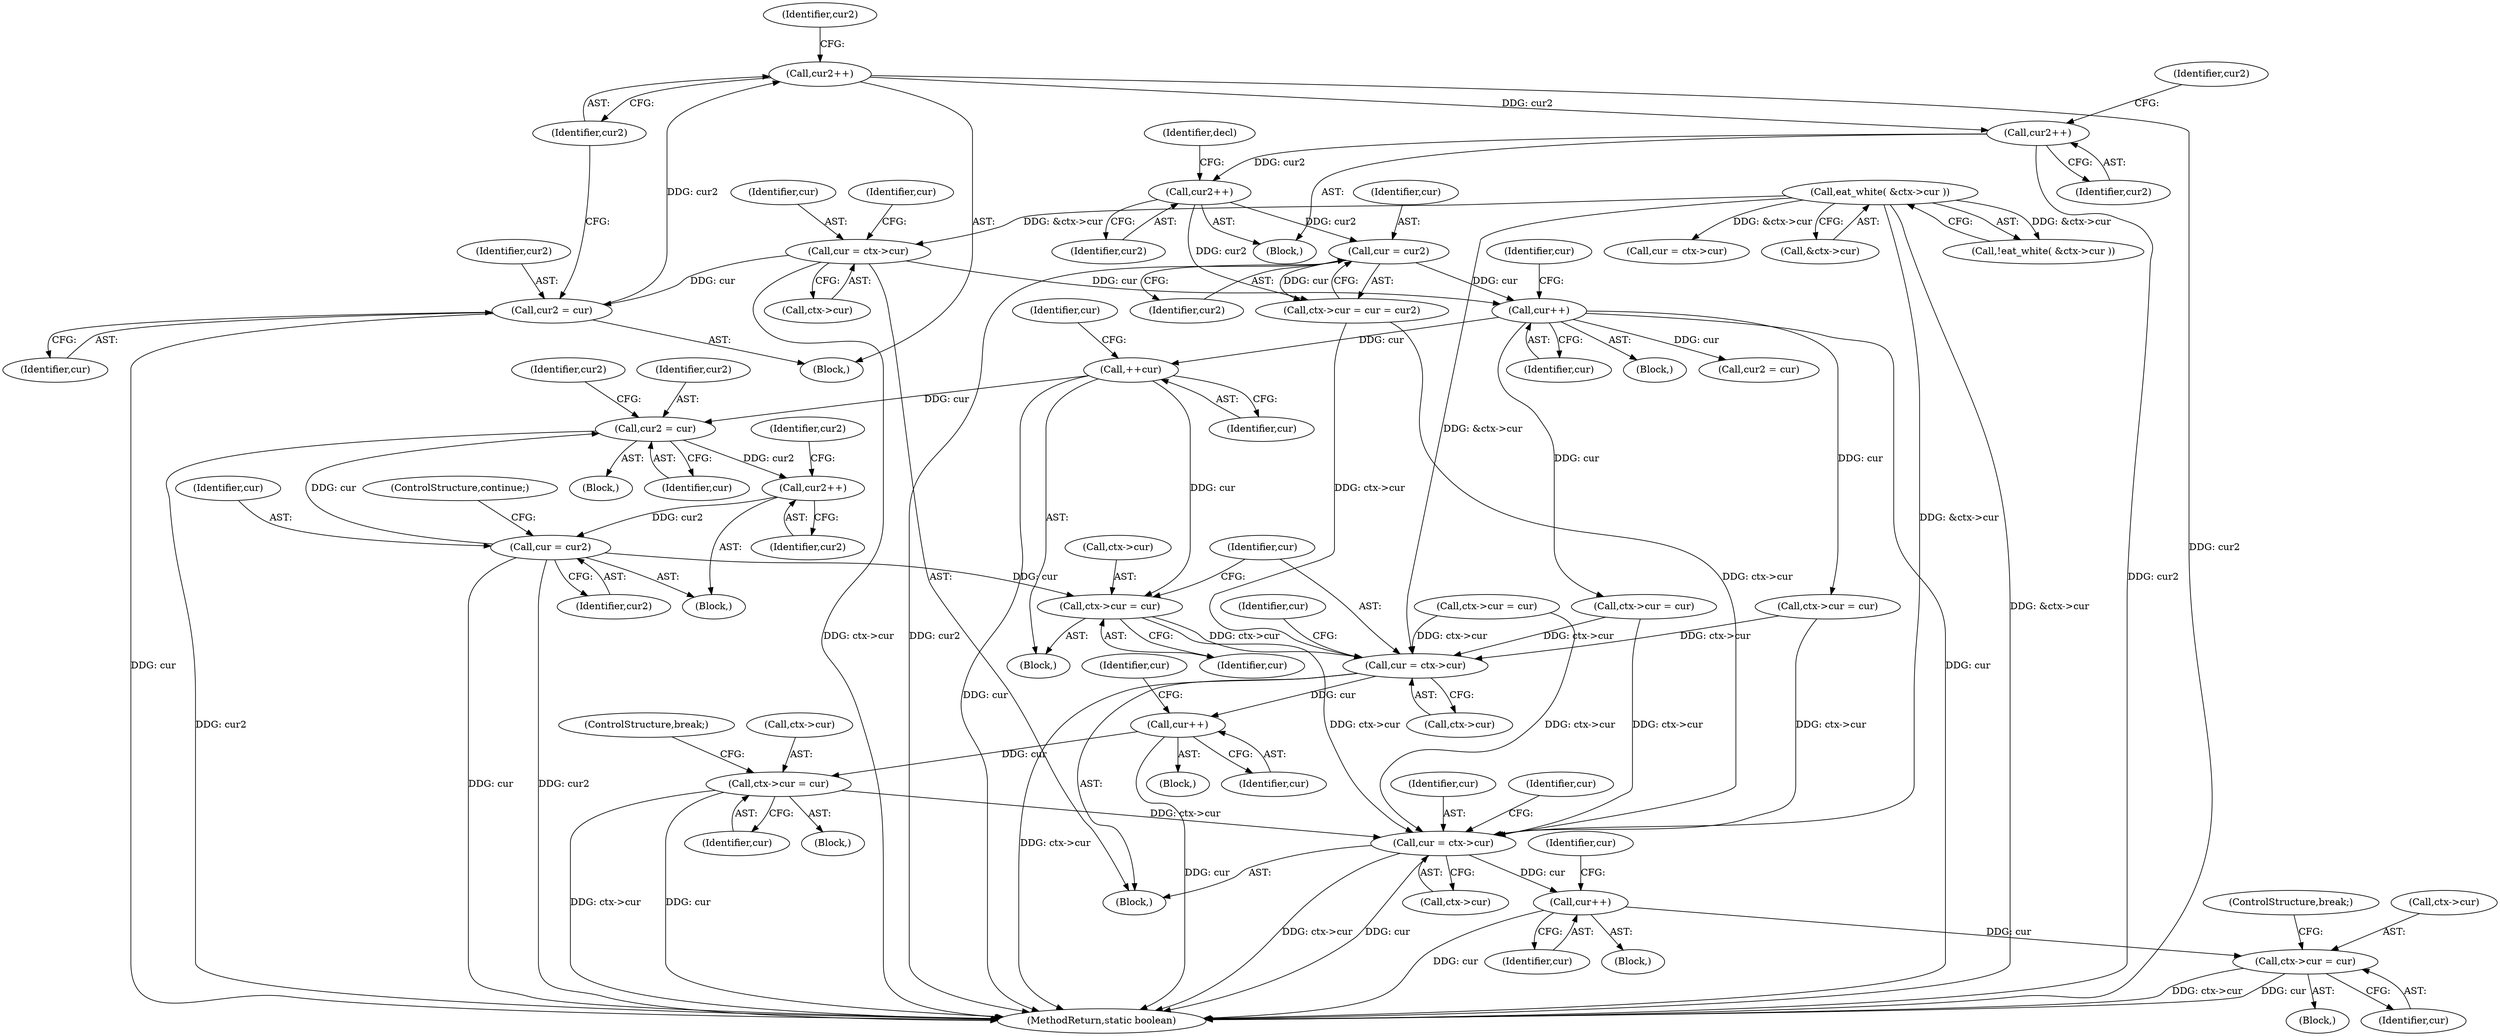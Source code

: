 digraph "0_virglrenderer_e534b51ca3c3cd25f3990589932a9ed711c59b27@pointer" {
"1003479" [label="(Call,cur2 = cur)"];
"1003496" [label="(Call,cur = cur2)"];
"1003491" [label="(Call,cur2++)"];
"1003479" [label="(Call,cur2 = cur)"];
"1003381" [label="(Call,++cur)"];
"1003221" [label="(Call,cur++)"];
"1003207" [label="(Call,cur = cur2)"];
"1003187" [label="(Call,cur2++)"];
"1003155" [label="(Call,cur2++)"];
"1003132" [label="(Call,cur2++)"];
"1003129" [label="(Call,cur2 = cur)"];
"1003115" [label="(Call,cur = ctx->cur)"];
"1002988" [label="(Call,eat_white( &ctx->cur ))"];
"1003530" [label="(Call,ctx->cur = cur)"];
"1003669" [label="(Call,cur = ctx->cur)"];
"1003687" [label="(Call,cur++)"];
"1003724" [label="(Call,ctx->cur = cur)"];
"1003740" [label="(Call,cur = ctx->cur)"];
"1003758" [label="(Call,cur++)"];
"1003788" [label="(Call,ctx->cur = cur)"];
"1003142" [label="(Block,)"];
"1003381" [label="(Call,++cur)"];
"1003741" [label="(Identifier,cur)"];
"1002976" [label="(Block,)"];
"1003130" [label="(Identifier,cur2)"];
"1003208" [label="(Identifier,cur)"];
"1003133" [label="(Identifier,cur2)"];
"1003499" [label="(ControlStructure,continue;)"];
"1003671" [label="(Call,ctx->cur)"];
"1003136" [label="(Identifier,cur2)"];
"1003117" [label="(Call,ctx->cur)"];
"1003129" [label="(Call,cur2 = cur)"];
"1003497" [label="(Identifier,cur)"];
"1003330" [label="(Block,)"];
"1003156" [label="(Identifier,cur2)"];
"1002988" [label="(Call,eat_white( &ctx->cur ))"];
"1003691" [label="(Identifier,cur)"];
"1003491" [label="(Call,cur2++)"];
"1003762" [label="(Identifier,cur)"];
"1003221" [label="(Call,cur++)"];
"1004155" [label="(MethodReturn,static boolean)"];
"1003709" [label="(Block,)"];
"1003490" [label="(Block,)"];
"1003780" [label="(Block,)"];
"1003209" [label="(Identifier,cur2)"];
"1002987" [label="(Call,!eat_white( &ctx->cur ))"];
"1003531" [label="(Call,ctx->cur)"];
"1003687" [label="(Call,cur++)"];
"1003122" [label="(Identifier,cur)"];
"1003747" [label="(Identifier,cur)"];
"1003192" [label="(Identifier,decl)"];
"1003203" [label="(Call,ctx->cur = cur = cur2)"];
"1003116" [label="(Identifier,cur)"];
"1003793" [label="(ControlStructure,break;)"];
"1003498" [label="(Identifier,cur2)"];
"1003492" [label="(Identifier,cur2)"];
"1003550" [label="(Call,ctx->cur = cur)"];
"1003480" [label="(Identifier,cur2)"];
"1003128" [label="(Block,)"];
"1003685" [label="(Block,)"];
"1003725" [label="(Call,ctx->cur)"];
"1003155" [label="(Call,cur2++)"];
"1003218" [label="(Block,)"];
"1003484" [label="(Identifier,cur2)"];
"1003187" [label="(Call,cur2++)"];
"1003555" [label="(Call,cur = ctx->cur)"];
"1003688" [label="(Identifier,cur)"];
"1003758" [label="(Call,cur++)"];
"1003534" [label="(Identifier,cur)"];
"1003663" [label="(Call,ctx->cur = cur)"];
"1003530" [label="(Call,ctx->cur = cur)"];
"1003188" [label="(Identifier,cur2)"];
"1003478" [label="(Block,)"];
"1003159" [label="(Identifier,cur2)"];
"1003728" [label="(Identifier,cur)"];
"1003724" [label="(Call,ctx->cur = cur)"];
"1003789" [label="(Call,ctx->cur)"];
"1003382" [label="(Identifier,cur)"];
"1003385" [label="(Identifier,cur)"];
"1003225" [label="(Identifier,cur)"];
"1003267" [label="(Call,cur2 = cur)"];
"1003131" [label="(Identifier,cur)"];
"1003115" [label="(Call,cur = ctx->cur)"];
"1003669" [label="(Call,cur = ctx->cur)"];
"1003740" [label="(Call,cur = ctx->cur)"];
"1003670" [label="(Identifier,cur)"];
"1003742" [label="(Call,ctx->cur)"];
"1003756" [label="(Block,)"];
"1003481" [label="(Identifier,cur)"];
"1003676" [label="(Identifier,cur)"];
"1003479" [label="(Call,cur2 = cur)"];
"1003132" [label="(Call,cur2++)"];
"1002989" [label="(Call,&ctx->cur)"];
"1003759" [label="(Identifier,cur)"];
"1003792" [label="(Identifier,cur)"];
"1003320" [label="(Call,ctx->cur = cur)"];
"1003729" [label="(ControlStructure,break;)"];
"1003495" [label="(Identifier,cur2)"];
"1003222" [label="(Identifier,cur)"];
"1003788" [label="(Call,ctx->cur = cur)"];
"1003496" [label="(Call,cur = cur2)"];
"1003207" [label="(Call,cur = cur2)"];
"1003479" -> "1003478"  [label="AST: "];
"1003479" -> "1003481"  [label="CFG: "];
"1003480" -> "1003479"  [label="AST: "];
"1003481" -> "1003479"  [label="AST: "];
"1003484" -> "1003479"  [label="CFG: "];
"1003479" -> "1004155"  [label="DDG: cur2"];
"1003496" -> "1003479"  [label="DDG: cur"];
"1003381" -> "1003479"  [label="DDG: cur"];
"1003479" -> "1003491"  [label="DDG: cur2"];
"1003496" -> "1003490"  [label="AST: "];
"1003496" -> "1003498"  [label="CFG: "];
"1003497" -> "1003496"  [label="AST: "];
"1003498" -> "1003496"  [label="AST: "];
"1003499" -> "1003496"  [label="CFG: "];
"1003496" -> "1004155"  [label="DDG: cur"];
"1003496" -> "1004155"  [label="DDG: cur2"];
"1003491" -> "1003496"  [label="DDG: cur2"];
"1003496" -> "1003530"  [label="DDG: cur"];
"1003491" -> "1003490"  [label="AST: "];
"1003491" -> "1003492"  [label="CFG: "];
"1003492" -> "1003491"  [label="AST: "];
"1003495" -> "1003491"  [label="CFG: "];
"1003381" -> "1003330"  [label="AST: "];
"1003381" -> "1003382"  [label="CFG: "];
"1003382" -> "1003381"  [label="AST: "];
"1003385" -> "1003381"  [label="CFG: "];
"1003381" -> "1004155"  [label="DDG: cur"];
"1003221" -> "1003381"  [label="DDG: cur"];
"1003381" -> "1003530"  [label="DDG: cur"];
"1003221" -> "1003218"  [label="AST: "];
"1003221" -> "1003222"  [label="CFG: "];
"1003222" -> "1003221"  [label="AST: "];
"1003225" -> "1003221"  [label="CFG: "];
"1003221" -> "1004155"  [label="DDG: cur"];
"1003207" -> "1003221"  [label="DDG: cur"];
"1003115" -> "1003221"  [label="DDG: cur"];
"1003221" -> "1003267"  [label="DDG: cur"];
"1003221" -> "1003320"  [label="DDG: cur"];
"1003221" -> "1003550"  [label="DDG: cur"];
"1003207" -> "1003203"  [label="AST: "];
"1003207" -> "1003209"  [label="CFG: "];
"1003208" -> "1003207"  [label="AST: "];
"1003209" -> "1003207"  [label="AST: "];
"1003203" -> "1003207"  [label="CFG: "];
"1003207" -> "1004155"  [label="DDG: cur2"];
"1003207" -> "1003203"  [label="DDG: cur"];
"1003187" -> "1003207"  [label="DDG: cur2"];
"1003187" -> "1003142"  [label="AST: "];
"1003187" -> "1003188"  [label="CFG: "];
"1003188" -> "1003187"  [label="AST: "];
"1003192" -> "1003187"  [label="CFG: "];
"1003155" -> "1003187"  [label="DDG: cur2"];
"1003187" -> "1003203"  [label="DDG: cur2"];
"1003155" -> "1003142"  [label="AST: "];
"1003155" -> "1003156"  [label="CFG: "];
"1003156" -> "1003155"  [label="AST: "];
"1003159" -> "1003155"  [label="CFG: "];
"1003155" -> "1004155"  [label="DDG: cur2"];
"1003132" -> "1003155"  [label="DDG: cur2"];
"1003132" -> "1003128"  [label="AST: "];
"1003132" -> "1003133"  [label="CFG: "];
"1003133" -> "1003132"  [label="AST: "];
"1003136" -> "1003132"  [label="CFG: "];
"1003132" -> "1004155"  [label="DDG: cur2"];
"1003129" -> "1003132"  [label="DDG: cur2"];
"1003129" -> "1003128"  [label="AST: "];
"1003129" -> "1003131"  [label="CFG: "];
"1003130" -> "1003129"  [label="AST: "];
"1003131" -> "1003129"  [label="AST: "];
"1003133" -> "1003129"  [label="CFG: "];
"1003129" -> "1004155"  [label="DDG: cur"];
"1003115" -> "1003129"  [label="DDG: cur"];
"1003115" -> "1002976"  [label="AST: "];
"1003115" -> "1003117"  [label="CFG: "];
"1003116" -> "1003115"  [label="AST: "];
"1003117" -> "1003115"  [label="AST: "];
"1003122" -> "1003115"  [label="CFG: "];
"1003115" -> "1004155"  [label="DDG: ctx->cur"];
"1002988" -> "1003115"  [label="DDG: &ctx->cur"];
"1002988" -> "1002987"  [label="AST: "];
"1002988" -> "1002989"  [label="CFG: "];
"1002989" -> "1002988"  [label="AST: "];
"1002987" -> "1002988"  [label="CFG: "];
"1002988" -> "1004155"  [label="DDG: &ctx->cur"];
"1002988" -> "1002987"  [label="DDG: &ctx->cur"];
"1002988" -> "1003555"  [label="DDG: &ctx->cur"];
"1002988" -> "1003669"  [label="DDG: &ctx->cur"];
"1002988" -> "1003740"  [label="DDG: &ctx->cur"];
"1003530" -> "1003330"  [label="AST: "];
"1003530" -> "1003534"  [label="CFG: "];
"1003531" -> "1003530"  [label="AST: "];
"1003534" -> "1003530"  [label="AST: "];
"1003670" -> "1003530"  [label="CFG: "];
"1003530" -> "1003669"  [label="DDG: ctx->cur"];
"1003530" -> "1003740"  [label="DDG: ctx->cur"];
"1003669" -> "1002976"  [label="AST: "];
"1003669" -> "1003671"  [label="CFG: "];
"1003670" -> "1003669"  [label="AST: "];
"1003671" -> "1003669"  [label="AST: "];
"1003676" -> "1003669"  [label="CFG: "];
"1003669" -> "1004155"  [label="DDG: ctx->cur"];
"1003320" -> "1003669"  [label="DDG: ctx->cur"];
"1003663" -> "1003669"  [label="DDG: ctx->cur"];
"1003203" -> "1003669"  [label="DDG: ctx->cur"];
"1003550" -> "1003669"  [label="DDG: ctx->cur"];
"1003669" -> "1003687"  [label="DDG: cur"];
"1003687" -> "1003685"  [label="AST: "];
"1003687" -> "1003688"  [label="CFG: "];
"1003688" -> "1003687"  [label="AST: "];
"1003691" -> "1003687"  [label="CFG: "];
"1003687" -> "1004155"  [label="DDG: cur"];
"1003687" -> "1003724"  [label="DDG: cur"];
"1003724" -> "1003709"  [label="AST: "];
"1003724" -> "1003728"  [label="CFG: "];
"1003725" -> "1003724"  [label="AST: "];
"1003728" -> "1003724"  [label="AST: "];
"1003729" -> "1003724"  [label="CFG: "];
"1003724" -> "1004155"  [label="DDG: ctx->cur"];
"1003724" -> "1004155"  [label="DDG: cur"];
"1003724" -> "1003740"  [label="DDG: ctx->cur"];
"1003740" -> "1002976"  [label="AST: "];
"1003740" -> "1003742"  [label="CFG: "];
"1003741" -> "1003740"  [label="AST: "];
"1003742" -> "1003740"  [label="AST: "];
"1003747" -> "1003740"  [label="CFG: "];
"1003740" -> "1004155"  [label="DDG: ctx->cur"];
"1003740" -> "1004155"  [label="DDG: cur"];
"1003320" -> "1003740"  [label="DDG: ctx->cur"];
"1003663" -> "1003740"  [label="DDG: ctx->cur"];
"1003203" -> "1003740"  [label="DDG: ctx->cur"];
"1003550" -> "1003740"  [label="DDG: ctx->cur"];
"1003740" -> "1003758"  [label="DDG: cur"];
"1003758" -> "1003756"  [label="AST: "];
"1003758" -> "1003759"  [label="CFG: "];
"1003759" -> "1003758"  [label="AST: "];
"1003762" -> "1003758"  [label="CFG: "];
"1003758" -> "1004155"  [label="DDG: cur"];
"1003758" -> "1003788"  [label="DDG: cur"];
"1003788" -> "1003780"  [label="AST: "];
"1003788" -> "1003792"  [label="CFG: "];
"1003789" -> "1003788"  [label="AST: "];
"1003792" -> "1003788"  [label="AST: "];
"1003793" -> "1003788"  [label="CFG: "];
"1003788" -> "1004155"  [label="DDG: ctx->cur"];
"1003788" -> "1004155"  [label="DDG: cur"];
}
